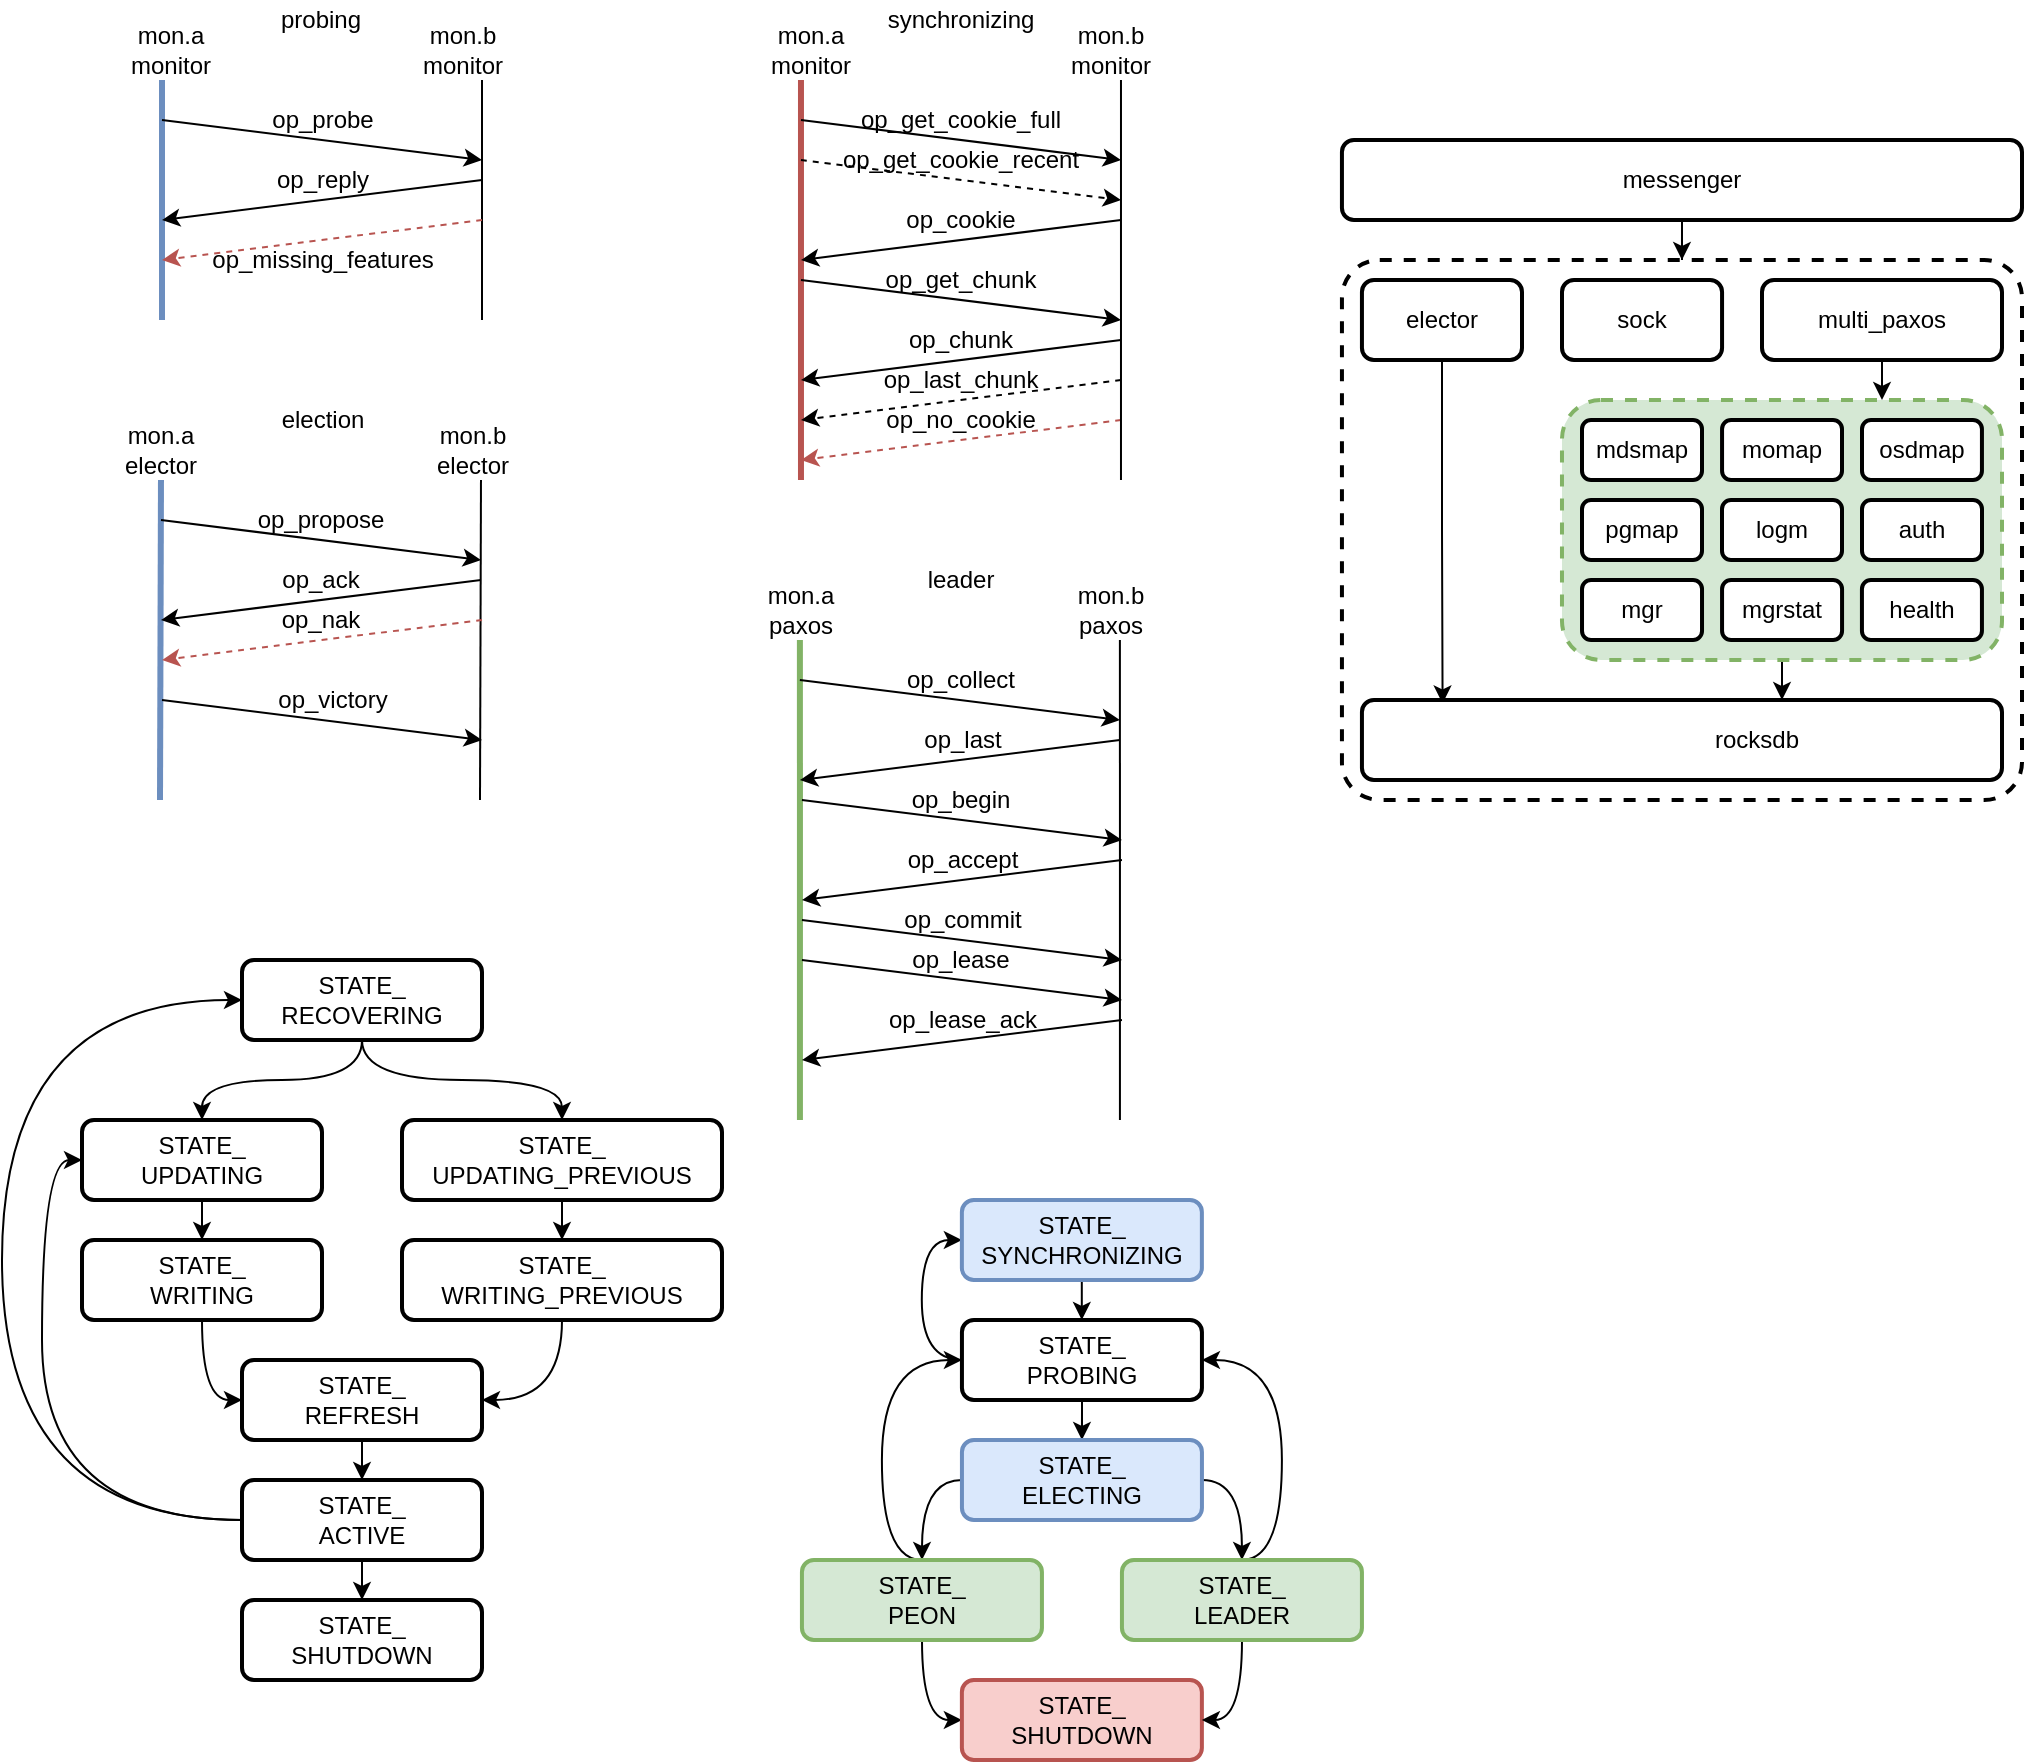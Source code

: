 <mxfile version="16.6.2" type="github">
  <diagram id="gPGmmSkIuNM7hHSW2nEX" name="ceph-mon">
    <mxGraphModel dx="813" dy="510" grid="1" gridSize="10" guides="1" tooltips="1" connect="1" arrows="1" fold="1" page="1" pageScale="1" pageWidth="827" pageHeight="1169" math="0" shadow="0">
      <root>
        <mxCell id="0" />
        <mxCell id="1" parent="0" />
        <mxCell id="sqTBd7FC-M_LxHG4HPQc-21" value="" style="rounded=1;whiteSpace=wrap;html=1;strokeWidth=2;fillWeight=4;hachureGap=8;hachureAngle=45;sketch=0;arcSize=7;dashed=1;" vertex="1" parent="1">
          <mxGeometry x="669.97" y="170" width="340.03" height="270" as="geometry" />
        </mxCell>
        <mxCell id="hZt0JMwIf0L2Fr2vzAB7-13" style="edgeStyle=orthogonalEdgeStyle;curved=1;rounded=0;orthogonalLoop=1;jettySize=auto;html=1;entryX=0;entryY=0.5;entryDx=0;entryDy=0;exitX=0;exitY=0.5;exitDx=0;exitDy=0;" parent="1" source="RQvdqafXlcqxsu7NmPzM-1" target="hZt0JMwIf0L2Fr2vzAB7-1" edge="1">
          <mxGeometry relative="1" as="geometry" />
        </mxCell>
        <mxCell id="hZt0JMwIf0L2Fr2vzAB7-126" value="" style="edgeStyle=orthogonalEdgeStyle;curved=1;rounded=0;orthogonalLoop=1;jettySize=auto;html=1;strokeColor=#000000;strokeWidth=1;entryX=0.5;entryY=0;entryDx=0;entryDy=0;" parent="1" source="RQvdqafXlcqxsu7NmPzM-1" target="hZt0JMwIf0L2Fr2vzAB7-3" edge="1">
          <mxGeometry relative="1" as="geometry" />
        </mxCell>
        <mxCell id="RQvdqafXlcqxsu7NmPzM-1" value="STATE_&lt;br&gt;PROBING" style="rounded=1;whiteSpace=wrap;html=1;strokeWidth=2;fillWeight=4;hachureGap=8;hachureAngle=45;sketch=0;" parent="1" vertex="1">
          <mxGeometry x="479.97" y="700" width="120" height="40" as="geometry" />
        </mxCell>
        <mxCell id="hZt0JMwIf0L2Fr2vzAB7-14" value="" style="edgeStyle=orthogonalEdgeStyle;curved=1;rounded=0;orthogonalLoop=1;jettySize=auto;html=1;" parent="1" source="hZt0JMwIf0L2Fr2vzAB7-1" target="RQvdqafXlcqxsu7NmPzM-1" edge="1">
          <mxGeometry relative="1" as="geometry" />
        </mxCell>
        <mxCell id="hZt0JMwIf0L2Fr2vzAB7-1" value="STATE_&lt;br&gt;SYNCHRONIZING" style="rounded=1;whiteSpace=wrap;html=1;strokeWidth=2;fillWeight=4;hachureGap=8;hachureAngle=45;sketch=0;fillColor=#dae8fc;strokeColor=#6c8ebf;" parent="1" vertex="1">
          <mxGeometry x="479.94" y="640" width="120" height="40" as="geometry" />
        </mxCell>
        <mxCell id="hZt0JMwIf0L2Fr2vzAB7-8" style="edgeStyle=orthogonalEdgeStyle;rounded=0;orthogonalLoop=1;jettySize=auto;html=1;curved=1;exitX=0;exitY=0.5;exitDx=0;exitDy=0;" parent="1" source="hZt0JMwIf0L2Fr2vzAB7-3" target="hZt0JMwIf0L2Fr2vzAB7-7" edge="1">
          <mxGeometry relative="1" as="geometry" />
        </mxCell>
        <mxCell id="hZt0JMwIf0L2Fr2vzAB7-18" style="edgeStyle=orthogonalEdgeStyle;curved=1;rounded=0;orthogonalLoop=1;jettySize=auto;html=1;entryX=0.5;entryY=0;entryDx=0;entryDy=0;exitX=1;exitY=0.5;exitDx=0;exitDy=0;" parent="1" source="hZt0JMwIf0L2Fr2vzAB7-3" target="hZt0JMwIf0L2Fr2vzAB7-5" edge="1">
          <mxGeometry relative="1" as="geometry" />
        </mxCell>
        <mxCell id="hZt0JMwIf0L2Fr2vzAB7-3" value="STATE_&lt;br&gt;ELECTING" style="rounded=1;whiteSpace=wrap;html=1;strokeWidth=2;fillWeight=4;hachureGap=8;hachureAngle=45;sketch=0;fillColor=#dae8fc;strokeColor=#6c8ebf;" parent="1" vertex="1">
          <mxGeometry x="479.97" y="760" width="120" height="40" as="geometry" />
        </mxCell>
        <mxCell id="hZt0JMwIf0L2Fr2vzAB7-125" style="edgeStyle=orthogonalEdgeStyle;curved=1;rounded=0;orthogonalLoop=1;jettySize=auto;html=1;entryX=0;entryY=0.5;entryDx=0;entryDy=0;strokeColor=#000000;strokeWidth=1;" parent="1" source="hZt0JMwIf0L2Fr2vzAB7-7" target="hZt0JMwIf0L2Fr2vzAB7-9" edge="1">
          <mxGeometry relative="1" as="geometry">
            <Array as="points">
              <mxPoint x="460" y="900" />
            </Array>
          </mxGeometry>
        </mxCell>
        <mxCell id="hZt0JMwIf0L2Fr2vzAB7-127" style="edgeStyle=orthogonalEdgeStyle;curved=1;rounded=0;orthogonalLoop=1;jettySize=auto;html=1;entryX=0;entryY=0.5;entryDx=0;entryDy=0;strokeColor=#000000;strokeWidth=1;exitX=0.5;exitY=0;exitDx=0;exitDy=0;" parent="1" source="hZt0JMwIf0L2Fr2vzAB7-7" target="RQvdqafXlcqxsu7NmPzM-1" edge="1">
          <mxGeometry relative="1" as="geometry">
            <Array as="points">
              <mxPoint x="439.97" y="820" />
              <mxPoint x="439.97" y="720" />
            </Array>
          </mxGeometry>
        </mxCell>
        <mxCell id="hZt0JMwIf0L2Fr2vzAB7-7" value="STATE_&lt;br&gt;PEON" style="rounded=1;whiteSpace=wrap;html=1;strokeWidth=2;fillWeight=4;hachureGap=8;hachureAngle=45;sketch=0;fillColor=#d5e8d4;strokeColor=#82b366;" parent="1" vertex="1">
          <mxGeometry x="399.97" y="820" width="120" height="40" as="geometry" />
        </mxCell>
        <mxCell id="hZt0JMwIf0L2Fr2vzAB7-9" value="STATE_&lt;br&gt;SHUTDOWN" style="rounded=1;whiteSpace=wrap;html=1;strokeWidth=2;fillWeight=4;hachureGap=8;hachureAngle=45;sketch=0;fillColor=#f8cecc;strokeColor=#b85450;" parent="1" vertex="1">
          <mxGeometry x="479.94" y="880" width="120" height="40" as="geometry" />
        </mxCell>
        <mxCell id="hZt0JMwIf0L2Fr2vzAB7-20" value="" style="endArrow=none;html=1;rounded=0;curved=1;fillColor=#dae8fc;strokeColor=#6c8ebf;strokeWidth=3;" parent="1" edge="1">
          <mxGeometry width="50" height="50" relative="1" as="geometry">
            <mxPoint x="80" y="200" as="sourcePoint" />
            <mxPoint x="80" y="80" as="targetPoint" />
          </mxGeometry>
        </mxCell>
        <mxCell id="hZt0JMwIf0L2Fr2vzAB7-21" value="mon.a&lt;br&gt;monitor" style="text;html=1;align=center;verticalAlign=middle;resizable=0;points=[];autosize=1;strokeColor=none;fillColor=none;" parent="1" vertex="1">
          <mxGeometry x="54.49" y="50" width="60" height="30" as="geometry" />
        </mxCell>
        <mxCell id="hZt0JMwIf0L2Fr2vzAB7-22" value="" style="endArrow=none;html=1;rounded=0;curved=1;" parent="1" edge="1">
          <mxGeometry width="50" height="50" relative="1" as="geometry">
            <mxPoint x="240" y="200" as="sourcePoint" />
            <mxPoint x="240" y="80" as="targetPoint" />
          </mxGeometry>
        </mxCell>
        <mxCell id="hZt0JMwIf0L2Fr2vzAB7-23" value="mon.b&lt;br&gt;monitor" style="text;html=1;align=center;verticalAlign=middle;resizable=0;points=[];autosize=1;strokeColor=none;fillColor=none;" parent="1" vertex="1">
          <mxGeometry x="200" y="50" width="60" height="30" as="geometry" />
        </mxCell>
        <mxCell id="hZt0JMwIf0L2Fr2vzAB7-24" value="" style="endArrow=classic;html=1;rounded=0;curved=1;" parent="1" edge="1">
          <mxGeometry width="50" height="50" relative="1" as="geometry">
            <mxPoint x="80" y="100" as="sourcePoint" />
            <mxPoint x="240" y="120" as="targetPoint" />
          </mxGeometry>
        </mxCell>
        <mxCell id="hZt0JMwIf0L2Fr2vzAB7-25" value="op_probe" style="text;html=1;align=center;verticalAlign=middle;resizable=0;points=[];autosize=1;strokeColor=none;fillColor=none;" parent="1" vertex="1">
          <mxGeometry x="125" y="90" width="70" height="20" as="geometry" />
        </mxCell>
        <mxCell id="hZt0JMwIf0L2Fr2vzAB7-26" value="" style="endArrow=classic;html=1;rounded=0;curved=1;" parent="1" edge="1">
          <mxGeometry width="50" height="50" relative="1" as="geometry">
            <mxPoint x="240" y="130" as="sourcePoint" />
            <mxPoint x="80" y="150" as="targetPoint" />
          </mxGeometry>
        </mxCell>
        <mxCell id="hZt0JMwIf0L2Fr2vzAB7-27" value="op_reply" style="text;html=1;align=center;verticalAlign=middle;resizable=0;points=[];autosize=1;strokeColor=none;fillColor=none;" parent="1" vertex="1">
          <mxGeometry x="130" y="120" width="60" height="20" as="geometry" />
        </mxCell>
        <mxCell id="hZt0JMwIf0L2Fr2vzAB7-28" value="" style="endArrow=classic;html=1;rounded=0;curved=1;dashed=1;fillColor=#f8cecc;strokeColor=#b85450;" parent="1" edge="1">
          <mxGeometry width="50" height="50" relative="1" as="geometry">
            <mxPoint x="240" y="150" as="sourcePoint" />
            <mxPoint x="80" y="170" as="targetPoint" />
          </mxGeometry>
        </mxCell>
        <mxCell id="hZt0JMwIf0L2Fr2vzAB7-29" value="&lt;span style=&quot;color: rgba(0 , 0 , 0 , 0) ; font-family: monospace ; font-size: 0px&quot;&gt;%3CmxGraphModel%3E%3Croot%3E%3CmxCell%20id%3D%220%22%2F%3E%3CmxCell%20id%3D%221%22%20parent%3D%220%22%2F%3E%3CmxCell%20id%3D%222%22%20value%3D%22%22%20style%3D%22endArrow%3Dclassic%3Bhtml%3D1%3Brounded%3D0%3Bcurved%3D1%3B%22%20edge%3D%221%22%20parent%3D%221%22%3E%3CmxGeometry%20width%3D%2250%22%20height%3D%2250%22%20relative%3D%221%22%20as%3D%22geometry%22%3E%3CmxPoint%20x%3D%22240%22%20y%3D%22370%22%20as%3D%22sourcePoint%22%2F%3E%3CmxPoint%20x%3D%22120%22%20y%3D%22390%22%20as%3D%22targetPoint%22%2F%3E%3C%2FmxGeometry%3E%3C%2FmxCell%3E%3C%2Froot%3E%3C%2FmxGraphModel%3E&lt;/span&gt;" style="text;html=1;align=center;verticalAlign=middle;resizable=0;points=[];autosize=1;strokeColor=none;fillColor=none;" parent="1" vertex="1">
          <mxGeometry x="470" y="110" width="20" height="20" as="geometry" />
        </mxCell>
        <mxCell id="hZt0JMwIf0L2Fr2vzAB7-30" value="op_missing_features" style="text;html=1;align=center;verticalAlign=middle;resizable=0;points=[];autosize=1;strokeColor=none;fillColor=none;" parent="1" vertex="1">
          <mxGeometry x="95" y="160" width="130" height="20" as="geometry" />
        </mxCell>
        <mxCell id="hZt0JMwIf0L2Fr2vzAB7-31" value="" style="endArrow=none;html=1;rounded=0;curved=1;fillColor=#f8cecc;strokeColor=#b85450;strokeWidth=3;" parent="1" edge="1">
          <mxGeometry width="50" height="50" relative="1" as="geometry">
            <mxPoint x="399.49" y="280" as="sourcePoint" />
            <mxPoint x="399.49" y="80" as="targetPoint" />
          </mxGeometry>
        </mxCell>
        <mxCell id="hZt0JMwIf0L2Fr2vzAB7-32" value="probing" style="text;html=1;align=center;verticalAlign=middle;resizable=0;points=[];autosize=1;strokeColor=none;fillColor=none;" parent="1" vertex="1">
          <mxGeometry x="129.49" y="40" width="60" height="20" as="geometry" />
        </mxCell>
        <mxCell id="hZt0JMwIf0L2Fr2vzAB7-33" value="synchronizing" style="text;html=1;align=center;verticalAlign=middle;resizable=0;points=[];autosize=1;strokeColor=none;fillColor=none;" parent="1" vertex="1">
          <mxGeometry x="433.95" y="40" width="90" height="20" as="geometry" />
        </mxCell>
        <mxCell id="hZt0JMwIf0L2Fr2vzAB7-34" value="" style="endArrow=classic;html=1;rounded=0;curved=1;" parent="1" edge="1">
          <mxGeometry width="50" height="50" relative="1" as="geometry">
            <mxPoint x="399.49" y="100" as="sourcePoint" />
            <mxPoint x="559.49" y="120" as="targetPoint" />
          </mxGeometry>
        </mxCell>
        <mxCell id="hZt0JMwIf0L2Fr2vzAB7-35" value="op_get_cookie_full" style="text;html=1;align=center;verticalAlign=middle;resizable=0;points=[];autosize=1;strokeColor=none;fillColor=none;" parent="1" vertex="1">
          <mxGeometry x="419.49" y="90" width="120" height="20" as="geometry" />
        </mxCell>
        <mxCell id="hZt0JMwIf0L2Fr2vzAB7-36" value="" style="endArrow=classic;html=1;rounded=0;curved=1;dashed=1;" parent="1" edge="1">
          <mxGeometry width="50" height="50" relative="1" as="geometry">
            <mxPoint x="399.49" y="120" as="sourcePoint" />
            <mxPoint x="559.49" y="140" as="targetPoint" />
          </mxGeometry>
        </mxCell>
        <mxCell id="hZt0JMwIf0L2Fr2vzAB7-37" value="op_get_cookie_recent" style="text;html=1;align=center;verticalAlign=middle;resizable=0;points=[];autosize=1;strokeColor=none;fillColor=none;" parent="1" vertex="1">
          <mxGeometry x="414.49" y="110" width="130" height="20" as="geometry" />
        </mxCell>
        <mxCell id="hZt0JMwIf0L2Fr2vzAB7-38" value="" style="endArrow=classic;html=1;rounded=0;curved=1;" parent="1" edge="1">
          <mxGeometry width="50" height="50" relative="1" as="geometry">
            <mxPoint x="559.49" y="150" as="sourcePoint" />
            <mxPoint x="399.49" y="170" as="targetPoint" />
          </mxGeometry>
        </mxCell>
        <mxCell id="hZt0JMwIf0L2Fr2vzAB7-39" value="op_cookie" style="text;html=1;align=center;verticalAlign=middle;resizable=0;points=[];autosize=1;strokeColor=none;fillColor=none;" parent="1" vertex="1">
          <mxGeometry x="444.49" y="140" width="70" height="20" as="geometry" />
        </mxCell>
        <mxCell id="hZt0JMwIf0L2Fr2vzAB7-40" value="" style="endArrow=classic;html=1;rounded=0;curved=1;" parent="1" edge="1">
          <mxGeometry width="50" height="50" relative="1" as="geometry">
            <mxPoint x="399.49" y="180" as="sourcePoint" />
            <mxPoint x="559.49" y="200" as="targetPoint" />
          </mxGeometry>
        </mxCell>
        <mxCell id="hZt0JMwIf0L2Fr2vzAB7-42" value="op_get_chunk" style="text;html=1;align=center;verticalAlign=middle;resizable=0;points=[];autosize=1;strokeColor=none;fillColor=none;" parent="1" vertex="1">
          <mxGeometry x="434.49" y="170" width="90" height="20" as="geometry" />
        </mxCell>
        <mxCell id="hZt0JMwIf0L2Fr2vzAB7-43" value="" style="endArrow=classic;html=1;rounded=0;curved=1;" parent="1" edge="1">
          <mxGeometry width="50" height="50" relative="1" as="geometry">
            <mxPoint x="559.49" y="210" as="sourcePoint" />
            <mxPoint x="399.49" y="230" as="targetPoint" />
          </mxGeometry>
        </mxCell>
        <mxCell id="hZt0JMwIf0L2Fr2vzAB7-44" value="op_chunk" style="text;html=1;align=center;verticalAlign=middle;resizable=0;points=[];autosize=1;strokeColor=none;fillColor=none;" parent="1" vertex="1">
          <mxGeometry x="444.49" y="200" width="70" height="20" as="geometry" />
        </mxCell>
        <mxCell id="hZt0JMwIf0L2Fr2vzAB7-45" value="" style="endArrow=classic;html=1;rounded=0;curved=1;dashed=1;" parent="1" edge="1">
          <mxGeometry width="50" height="50" relative="1" as="geometry">
            <mxPoint x="559.49" y="230" as="sourcePoint" />
            <mxPoint x="399.49" y="250" as="targetPoint" />
          </mxGeometry>
        </mxCell>
        <mxCell id="hZt0JMwIf0L2Fr2vzAB7-46" value="op_last_chunk" style="text;html=1;align=center;verticalAlign=middle;resizable=0;points=[];autosize=1;strokeColor=none;fillColor=none;" parent="1" vertex="1">
          <mxGeometry x="434.49" y="220" width="90" height="20" as="geometry" />
        </mxCell>
        <mxCell id="hZt0JMwIf0L2Fr2vzAB7-47" value="" style="endArrow=classic;html=1;rounded=0;curved=1;dashed=1;fillColor=#f8cecc;strokeColor=#b85450;" parent="1" edge="1">
          <mxGeometry width="50" height="50" relative="1" as="geometry">
            <mxPoint x="559.49" y="250" as="sourcePoint" />
            <mxPoint x="399.49" y="270" as="targetPoint" />
          </mxGeometry>
        </mxCell>
        <mxCell id="hZt0JMwIf0L2Fr2vzAB7-48" value="op_no_cookie" style="text;html=1;align=center;verticalAlign=middle;resizable=0;points=[];autosize=1;strokeColor=none;fillColor=none;" parent="1" vertex="1">
          <mxGeometry x="434.49" y="240" width="90" height="20" as="geometry" />
        </mxCell>
        <mxCell id="hZt0JMwIf0L2Fr2vzAB7-50" value="" style="endArrow=none;html=1;rounded=0;curved=1;" parent="1" edge="1">
          <mxGeometry width="50" height="50" relative="1" as="geometry">
            <mxPoint x="559.49" y="280" as="sourcePoint" />
            <mxPoint x="559.49" y="80" as="targetPoint" />
          </mxGeometry>
        </mxCell>
        <mxCell id="hZt0JMwIf0L2Fr2vzAB7-51" value="mon.a&lt;br&gt;monitor" style="text;html=1;align=center;verticalAlign=middle;resizable=0;points=[];autosize=1;strokeColor=none;fillColor=none;" parent="1" vertex="1">
          <mxGeometry x="374.49" y="50" width="60" height="30" as="geometry" />
        </mxCell>
        <mxCell id="hZt0JMwIf0L2Fr2vzAB7-52" value="mon.b&lt;br&gt;monitor" style="text;html=1;align=center;verticalAlign=middle;resizable=0;points=[];autosize=1;strokeColor=none;fillColor=none;" parent="1" vertex="1">
          <mxGeometry x="524.49" y="50" width="60" height="30" as="geometry" />
        </mxCell>
        <mxCell id="hZt0JMwIf0L2Fr2vzAB7-53" value="&lt;span style=&quot;color: rgba(0 , 0 , 0 , 0) ; font-family: monospace ; font-size: 0px&quot;&gt;%3CmxGraphModel%3E%3Croot%3E%3CmxCell%20id%3D%220%22%2F%3E%3CmxCell%20id%3D%221%22%20parent%3D%220%22%2F%3E%3CmxCell%20id%3D%222%22%20value%3D%22%22%20style%3D%22endArrow%3Dclassic%3Bhtml%3D1%3Brounded%3D0%3Bcurved%3D1%3B%22%20edge%3D%221%22%20parent%3D%221%22%3E%3CmxGeometry%20width%3D%2250%22%20height%3D%2250%22%20relative%3D%221%22%20as%3D%22geometry%22%3E%3CmxPoint%20x%3D%22240%22%20y%3D%22370%22%20as%3D%22sourcePoint%22%2F%3E%3CmxPoint%20x%3D%22120%22%20y%3D%22390%22%20as%3D%22targetPoint%22%2F%3E%3C%2FmxGeometry%3E%3C%2FmxCell%3E%3C%2Froot%3E%3C%2FmxGraphModel%3E&lt;/span&gt;" style="text;html=1;align=center;verticalAlign=middle;resizable=0;points=[];autosize=1;strokeColor=none;fillColor=none;" parent="1" vertex="1">
          <mxGeometry x="150.0" y="310" width="20" height="20" as="geometry" />
        </mxCell>
        <mxCell id="hZt0JMwIf0L2Fr2vzAB7-54" value="" style="endArrow=none;html=1;rounded=0;curved=1;fillColor=#dae8fc;strokeColor=#6c8ebf;strokeWidth=3;" parent="1" edge="1">
          <mxGeometry width="50" height="50" relative="1" as="geometry">
            <mxPoint x="79" y="440" as="sourcePoint" />
            <mxPoint x="79.49" y="280" as="targetPoint" />
          </mxGeometry>
        </mxCell>
        <mxCell id="hZt0JMwIf0L2Fr2vzAB7-55" value="election" style="text;html=1;align=center;verticalAlign=middle;resizable=0;points=[];autosize=1;strokeColor=none;fillColor=none;" parent="1" vertex="1">
          <mxGeometry x="130" y="240" width="60" height="20" as="geometry" />
        </mxCell>
        <mxCell id="hZt0JMwIf0L2Fr2vzAB7-56" value="" style="endArrow=classic;html=1;rounded=0;curved=1;" parent="1" edge="1">
          <mxGeometry width="50" height="50" relative="1" as="geometry">
            <mxPoint x="79.49" y="300" as="sourcePoint" />
            <mxPoint x="239.49" y="320" as="targetPoint" />
          </mxGeometry>
        </mxCell>
        <mxCell id="hZt0JMwIf0L2Fr2vzAB7-57" value="op_propose" style="text;html=1;align=center;verticalAlign=middle;resizable=0;points=[];autosize=1;strokeColor=none;fillColor=none;" parent="1" vertex="1">
          <mxGeometry x="119.49" y="290" width="80" height="20" as="geometry" />
        </mxCell>
        <mxCell id="hZt0JMwIf0L2Fr2vzAB7-60" value="" style="endArrow=classic;html=1;rounded=0;curved=1;fillColor=#f8cecc;strokeColor=#000000;" parent="1" edge="1">
          <mxGeometry width="50" height="50" relative="1" as="geometry">
            <mxPoint x="239.49" y="330" as="sourcePoint" />
            <mxPoint x="79.49" y="350" as="targetPoint" />
          </mxGeometry>
        </mxCell>
        <mxCell id="hZt0JMwIf0L2Fr2vzAB7-61" value="op_nak" style="text;html=1;align=center;verticalAlign=middle;resizable=0;points=[];autosize=1;strokeColor=none;fillColor=none;" parent="1" vertex="1">
          <mxGeometry x="134.49" y="340" width="50" height="20" as="geometry" />
        </mxCell>
        <mxCell id="hZt0JMwIf0L2Fr2vzAB7-70" value="" style="endArrow=none;html=1;rounded=0;curved=1;" parent="1" edge="1">
          <mxGeometry width="50" height="50" relative="1" as="geometry">
            <mxPoint x="239" y="440" as="sourcePoint" />
            <mxPoint x="239.49" y="280" as="targetPoint" />
          </mxGeometry>
        </mxCell>
        <mxCell id="hZt0JMwIf0L2Fr2vzAB7-71" value="mon.a&lt;br&gt;elector" style="text;html=1;align=center;verticalAlign=middle;resizable=0;points=[];autosize=1;strokeColor=none;fillColor=none;" parent="1" vertex="1">
          <mxGeometry x="54.49" y="250" width="50" height="30" as="geometry" />
        </mxCell>
        <mxCell id="hZt0JMwIf0L2Fr2vzAB7-73" value="mon.b&lt;br&gt;elector" style="text;html=1;align=center;verticalAlign=middle;resizable=0;points=[];autosize=1;strokeColor=none;fillColor=none;" parent="1" vertex="1">
          <mxGeometry x="210" y="250" width="50" height="30" as="geometry" />
        </mxCell>
        <mxCell id="hZt0JMwIf0L2Fr2vzAB7-74" value="" style="endArrow=classic;html=1;rounded=0;curved=1;fillColor=#f8cecc;strokeColor=#b85450;dashed=1;" parent="1" edge="1">
          <mxGeometry width="50" height="50" relative="1" as="geometry">
            <mxPoint x="240" y="350" as="sourcePoint" />
            <mxPoint x="80.0" y="370" as="targetPoint" />
          </mxGeometry>
        </mxCell>
        <mxCell id="hZt0JMwIf0L2Fr2vzAB7-75" value="op_ack" style="text;html=1;align=center;verticalAlign=middle;resizable=0;points=[];autosize=1;strokeColor=none;fillColor=none;" parent="1" vertex="1">
          <mxGeometry x="134.49" y="320" width="50" height="20" as="geometry" />
        </mxCell>
        <mxCell id="hZt0JMwIf0L2Fr2vzAB7-76" value="" style="endArrow=classic;html=1;rounded=0;curved=1;" parent="1" edge="1">
          <mxGeometry width="50" height="50" relative="1" as="geometry">
            <mxPoint x="80.0" y="390" as="sourcePoint" />
            <mxPoint x="240" y="410" as="targetPoint" />
          </mxGeometry>
        </mxCell>
        <mxCell id="hZt0JMwIf0L2Fr2vzAB7-77" value="op_victory" style="text;html=1;align=center;verticalAlign=middle;resizable=0;points=[];autosize=1;strokeColor=none;fillColor=none;" parent="1" vertex="1">
          <mxGeometry x="130" y="380" width="70" height="20" as="geometry" />
        </mxCell>
        <mxCell id="hZt0JMwIf0L2Fr2vzAB7-117" value="" style="edgeStyle=orthogonalEdgeStyle;curved=1;rounded=0;orthogonalLoop=1;jettySize=auto;html=1;strokeColor=#000000;strokeWidth=1;" parent="1" source="hZt0JMwIf0L2Fr2vzAB7-78" target="hZt0JMwIf0L2Fr2vzAB7-81" edge="1">
          <mxGeometry relative="1" as="geometry" />
        </mxCell>
        <mxCell id="hZt0JMwIf0L2Fr2vzAB7-118" style="edgeStyle=orthogonalEdgeStyle;curved=1;rounded=0;orthogonalLoop=1;jettySize=auto;html=1;entryX=0.5;entryY=0;entryDx=0;entryDy=0;strokeColor=#000000;strokeWidth=1;" parent="1" source="hZt0JMwIf0L2Fr2vzAB7-78" target="hZt0JMwIf0L2Fr2vzAB7-80" edge="1">
          <mxGeometry relative="1" as="geometry" />
        </mxCell>
        <mxCell id="hZt0JMwIf0L2Fr2vzAB7-78" value="STATE_&lt;br&gt;RECOVERING" style="rounded=1;whiteSpace=wrap;html=1;strokeWidth=2;fillWeight=4;hachureGap=8;hachureAngle=45;sketch=0;" parent="1" vertex="1">
          <mxGeometry x="120" y="520" width="120" height="40" as="geometry" />
        </mxCell>
        <mxCell id="hZt0JMwIf0L2Fr2vzAB7-115" value="" style="edgeStyle=orthogonalEdgeStyle;curved=1;rounded=0;orthogonalLoop=1;jettySize=auto;html=1;strokeColor=#000000;strokeWidth=1;" parent="1" source="hZt0JMwIf0L2Fr2vzAB7-79" target="hZt0JMwIf0L2Fr2vzAB7-85" edge="1">
          <mxGeometry relative="1" as="geometry" />
        </mxCell>
        <mxCell id="hZt0JMwIf0L2Fr2vzAB7-119" style="edgeStyle=orthogonalEdgeStyle;curved=1;rounded=0;orthogonalLoop=1;jettySize=auto;html=1;entryX=0;entryY=0.5;entryDx=0;entryDy=0;strokeColor=#000000;strokeWidth=1;exitX=0;exitY=0.5;exitDx=0;exitDy=0;" parent="1" source="hZt0JMwIf0L2Fr2vzAB7-79" target="hZt0JMwIf0L2Fr2vzAB7-78" edge="1">
          <mxGeometry relative="1" as="geometry">
            <Array as="points">
              <mxPoint y="800" />
              <mxPoint y="540" />
            </Array>
          </mxGeometry>
        </mxCell>
        <mxCell id="hZt0JMwIf0L2Fr2vzAB7-128" style="edgeStyle=orthogonalEdgeStyle;curved=1;rounded=0;orthogonalLoop=1;jettySize=auto;html=1;entryX=0;entryY=0.5;entryDx=0;entryDy=0;strokeColor=#000000;strokeWidth=1;exitX=0;exitY=0.5;exitDx=0;exitDy=0;" parent="1" source="hZt0JMwIf0L2Fr2vzAB7-79" target="hZt0JMwIf0L2Fr2vzAB7-80" edge="1">
          <mxGeometry relative="1" as="geometry">
            <Array as="points">
              <mxPoint x="20" y="800" />
              <mxPoint x="20" y="620" />
            </Array>
          </mxGeometry>
        </mxCell>
        <mxCell id="hZt0JMwIf0L2Fr2vzAB7-79" value="STATE_&lt;br&gt;ACTIVE" style="rounded=1;whiteSpace=wrap;html=1;strokeWidth=2;fillWeight=4;hachureGap=8;hachureAngle=45;sketch=0;" parent="1" vertex="1">
          <mxGeometry x="120" y="780" width="120" height="40" as="geometry" />
        </mxCell>
        <mxCell id="hZt0JMwIf0L2Fr2vzAB7-111" value="" style="edgeStyle=orthogonalEdgeStyle;curved=1;rounded=0;orthogonalLoop=1;jettySize=auto;html=1;strokeColor=#000000;strokeWidth=1;" parent="1" source="hZt0JMwIf0L2Fr2vzAB7-80" target="hZt0JMwIf0L2Fr2vzAB7-82" edge="1">
          <mxGeometry relative="1" as="geometry" />
        </mxCell>
        <mxCell id="hZt0JMwIf0L2Fr2vzAB7-80" value="STATE_&lt;br&gt;UPDATING" style="rounded=1;whiteSpace=wrap;html=1;strokeWidth=2;fillWeight=4;hachureGap=8;hachureAngle=45;sketch=0;" parent="1" vertex="1">
          <mxGeometry x="40" y="600" width="120" height="40" as="geometry" />
        </mxCell>
        <mxCell id="hZt0JMwIf0L2Fr2vzAB7-110" value="" style="edgeStyle=orthogonalEdgeStyle;curved=1;rounded=0;orthogonalLoop=1;jettySize=auto;html=1;strokeColor=#000000;strokeWidth=1;" parent="1" source="hZt0JMwIf0L2Fr2vzAB7-81" target="hZt0JMwIf0L2Fr2vzAB7-83" edge="1">
          <mxGeometry relative="1" as="geometry" />
        </mxCell>
        <mxCell id="hZt0JMwIf0L2Fr2vzAB7-81" value="STATE_&lt;br&gt;UPDATING_PREVIOUS" style="rounded=1;whiteSpace=wrap;html=1;strokeWidth=2;fillWeight=4;hachureGap=8;hachureAngle=45;sketch=0;" parent="1" vertex="1">
          <mxGeometry x="200" y="600" width="160" height="40" as="geometry" />
        </mxCell>
        <mxCell id="hZt0JMwIf0L2Fr2vzAB7-113" value="" style="edgeStyle=orthogonalEdgeStyle;curved=1;rounded=0;orthogonalLoop=1;jettySize=auto;html=1;strokeColor=#000000;strokeWidth=1;entryX=0;entryY=0.5;entryDx=0;entryDy=0;" parent="1" source="hZt0JMwIf0L2Fr2vzAB7-82" target="hZt0JMwIf0L2Fr2vzAB7-84" edge="1">
          <mxGeometry relative="1" as="geometry" />
        </mxCell>
        <mxCell id="hZt0JMwIf0L2Fr2vzAB7-82" value="STATE_&lt;br&gt;WRITING" style="rounded=1;whiteSpace=wrap;html=1;strokeWidth=2;fillWeight=4;hachureGap=8;hachureAngle=45;sketch=0;" parent="1" vertex="1">
          <mxGeometry x="40" y="660" width="120" height="40" as="geometry" />
        </mxCell>
        <mxCell id="hZt0JMwIf0L2Fr2vzAB7-112" style="edgeStyle=orthogonalEdgeStyle;curved=1;rounded=0;orthogonalLoop=1;jettySize=auto;html=1;entryX=1;entryY=0.5;entryDx=0;entryDy=0;strokeColor=#000000;strokeWidth=1;" parent="1" source="hZt0JMwIf0L2Fr2vzAB7-83" target="hZt0JMwIf0L2Fr2vzAB7-84" edge="1">
          <mxGeometry relative="1" as="geometry" />
        </mxCell>
        <mxCell id="hZt0JMwIf0L2Fr2vzAB7-83" value="STATE_&lt;br&gt;WRITING_PREVIOUS" style="rounded=1;whiteSpace=wrap;html=1;strokeWidth=2;fillWeight=4;hachureGap=8;hachureAngle=45;sketch=0;" parent="1" vertex="1">
          <mxGeometry x="200" y="660" width="160" height="40" as="geometry" />
        </mxCell>
        <mxCell id="hZt0JMwIf0L2Fr2vzAB7-114" value="" style="edgeStyle=orthogonalEdgeStyle;curved=1;rounded=0;orthogonalLoop=1;jettySize=auto;html=1;strokeColor=#000000;strokeWidth=1;" parent="1" source="hZt0JMwIf0L2Fr2vzAB7-84" target="hZt0JMwIf0L2Fr2vzAB7-79" edge="1">
          <mxGeometry relative="1" as="geometry" />
        </mxCell>
        <mxCell id="hZt0JMwIf0L2Fr2vzAB7-84" value="STATE_&lt;br&gt;REFRESH" style="rounded=1;whiteSpace=wrap;html=1;strokeWidth=2;fillWeight=4;hachureGap=8;hachureAngle=45;sketch=0;" parent="1" vertex="1">
          <mxGeometry x="120" y="720" width="120" height="40" as="geometry" />
        </mxCell>
        <mxCell id="hZt0JMwIf0L2Fr2vzAB7-85" value="STATE_&lt;br&gt;SHUTDOWN" style="rounded=1;whiteSpace=wrap;html=1;strokeWidth=2;fillWeight=4;hachureGap=8;hachureAngle=45;sketch=0;" parent="1" vertex="1">
          <mxGeometry x="120" y="840" width="120" height="40" as="geometry" />
        </mxCell>
        <mxCell id="hZt0JMwIf0L2Fr2vzAB7-86" value="&lt;span style=&quot;color: rgba(0 , 0 , 0 , 0) ; font-family: monospace ; font-size: 0px&quot;&gt;%3CmxGraphModel%3E%3Croot%3E%3CmxCell%20id%3D%220%22%2F%3E%3CmxCell%20id%3D%221%22%20parent%3D%220%22%2F%3E%3CmxCell%20id%3D%222%22%20value%3D%22%22%20style%3D%22endArrow%3Dclassic%3Bhtml%3D1%3Brounded%3D0%3Bcurved%3D1%3B%22%20edge%3D%221%22%20parent%3D%221%22%3E%3CmxGeometry%20width%3D%2250%22%20height%3D%2250%22%20relative%3D%221%22%20as%3D%22geometry%22%3E%3CmxPoint%20x%3D%22240%22%20y%3D%22370%22%20as%3D%22sourcePoint%22%2F%3E%3CmxPoint%20x%3D%22120%22%20y%3D%22390%22%20as%3D%22targetPoint%22%2F%3E%3C%2FmxGeometry%3E%3C%2FmxCell%3E%3C%2Froot%3E%3C%2FmxGraphModel%3E&lt;/span&gt;" style="text;html=1;align=center;verticalAlign=middle;resizable=0;points=[];autosize=1;strokeColor=none;fillColor=none;" parent="1" vertex="1">
          <mxGeometry x="469.46" y="390" width="20" height="20" as="geometry" />
        </mxCell>
        <mxCell id="hZt0JMwIf0L2Fr2vzAB7-87" value="" style="endArrow=none;html=1;rounded=0;curved=1;fillColor=#d5e8d4;strokeColor=#82b366;strokeWidth=3;" parent="1" edge="1">
          <mxGeometry width="50" height="50" relative="1" as="geometry">
            <mxPoint x="398.97" y="600" as="sourcePoint" />
            <mxPoint x="398.95" y="360" as="targetPoint" />
          </mxGeometry>
        </mxCell>
        <mxCell id="hZt0JMwIf0L2Fr2vzAB7-88" value="leader" style="text;html=1;align=center;verticalAlign=middle;resizable=0;points=[];autosize=1;strokeColor=none;fillColor=none;" parent="1" vertex="1">
          <mxGeometry x="453.95" y="320" width="50" height="20" as="geometry" />
        </mxCell>
        <mxCell id="hZt0JMwIf0L2Fr2vzAB7-89" value="" style="endArrow=classic;html=1;rounded=0;curved=1;" parent="1" edge="1">
          <mxGeometry width="50" height="50" relative="1" as="geometry">
            <mxPoint x="398.95" y="380" as="sourcePoint" />
            <mxPoint x="558.95" y="400" as="targetPoint" />
          </mxGeometry>
        </mxCell>
        <mxCell id="hZt0JMwIf0L2Fr2vzAB7-90" value="op_collect" style="text;html=1;align=center;verticalAlign=middle;resizable=0;points=[];autosize=1;strokeColor=none;fillColor=none;" parent="1" vertex="1">
          <mxGeometry x="443.95" y="370" width="70" height="20" as="geometry" />
        </mxCell>
        <mxCell id="hZt0JMwIf0L2Fr2vzAB7-91" value="" style="endArrow=classic;html=1;rounded=0;curved=1;fillColor=#f8cecc;strokeColor=#000000;" parent="1" edge="1">
          <mxGeometry width="50" height="50" relative="1" as="geometry">
            <mxPoint x="558.95" y="410" as="sourcePoint" />
            <mxPoint x="398.95" y="430" as="targetPoint" />
          </mxGeometry>
        </mxCell>
        <mxCell id="hZt0JMwIf0L2Fr2vzAB7-93" value="" style="endArrow=none;html=1;rounded=0;curved=1;" parent="1" edge="1">
          <mxGeometry width="50" height="50" relative="1" as="geometry">
            <mxPoint x="558.97" y="600" as="sourcePoint" />
            <mxPoint x="558.95" y="360" as="targetPoint" />
          </mxGeometry>
        </mxCell>
        <mxCell id="hZt0JMwIf0L2Fr2vzAB7-94" value="mon.a&lt;br&gt;paxos" style="text;html=1;align=center;verticalAlign=middle;resizable=0;points=[];autosize=1;strokeColor=none;fillColor=none;" parent="1" vertex="1">
          <mxGeometry x="373.95" y="330" width="50" height="30" as="geometry" />
        </mxCell>
        <mxCell id="hZt0JMwIf0L2Fr2vzAB7-97" value="op_last" style="text;html=1;align=center;verticalAlign=middle;resizable=0;points=[];autosize=1;strokeColor=none;fillColor=none;" parent="1" vertex="1">
          <mxGeometry x="454.97" y="400" width="50" height="20" as="geometry" />
        </mxCell>
        <mxCell id="hZt0JMwIf0L2Fr2vzAB7-98" value="" style="endArrow=classic;html=1;rounded=0;curved=1;" parent="1" edge="1">
          <mxGeometry width="50" height="50" relative="1" as="geometry">
            <mxPoint x="399.97" y="440" as="sourcePoint" />
            <mxPoint x="559.97" y="460" as="targetPoint" />
          </mxGeometry>
        </mxCell>
        <mxCell id="hZt0JMwIf0L2Fr2vzAB7-99" value="op_begin" style="text;html=1;align=center;verticalAlign=middle;resizable=0;points=[];autosize=1;strokeColor=none;fillColor=none;" parent="1" vertex="1">
          <mxGeometry x="449.46" y="430" width="60" height="20" as="geometry" />
        </mxCell>
        <mxCell id="hZt0JMwIf0L2Fr2vzAB7-100" value="mon.b&lt;br&gt;paxos" style="text;html=1;align=center;verticalAlign=middle;resizable=0;points=[];autosize=1;strokeColor=none;fillColor=none;" parent="1" vertex="1">
          <mxGeometry x="529.49" y="330" width="50" height="30" as="geometry" />
        </mxCell>
        <mxCell id="hZt0JMwIf0L2Fr2vzAB7-101" value="" style="endArrow=classic;html=1;rounded=0;curved=1;fillColor=#f8cecc;strokeColor=#000000;" parent="1" edge="1">
          <mxGeometry width="50" height="50" relative="1" as="geometry">
            <mxPoint x="559.97" y="470" as="sourcePoint" />
            <mxPoint x="399.97" y="490" as="targetPoint" />
          </mxGeometry>
        </mxCell>
        <mxCell id="hZt0JMwIf0L2Fr2vzAB7-102" value="op_accept" style="text;html=1;align=center;verticalAlign=middle;resizable=0;points=[];autosize=1;strokeColor=none;fillColor=none;" parent="1" vertex="1">
          <mxGeometry x="444.97" y="460" width="70" height="20" as="geometry" />
        </mxCell>
        <mxCell id="hZt0JMwIf0L2Fr2vzAB7-103" value="" style="endArrow=classic;html=1;rounded=0;curved=1;" parent="1" edge="1">
          <mxGeometry width="50" height="50" relative="1" as="geometry">
            <mxPoint x="399.97" y="500" as="sourcePoint" />
            <mxPoint x="559.97" y="520" as="targetPoint" />
          </mxGeometry>
        </mxCell>
        <mxCell id="hZt0JMwIf0L2Fr2vzAB7-105" value="op_commit" style="text;html=1;align=center;verticalAlign=middle;resizable=0;points=[];autosize=1;strokeColor=none;fillColor=none;" parent="1" vertex="1">
          <mxGeometry x="444.97" y="490" width="70" height="20" as="geometry" />
        </mxCell>
        <mxCell id="hZt0JMwIf0L2Fr2vzAB7-106" value="" style="endArrow=classic;html=1;rounded=0;curved=1;" parent="1" edge="1">
          <mxGeometry width="50" height="50" relative="1" as="geometry">
            <mxPoint x="399.97" y="520" as="sourcePoint" />
            <mxPoint x="559.97" y="540" as="targetPoint" />
          </mxGeometry>
        </mxCell>
        <mxCell id="hZt0JMwIf0L2Fr2vzAB7-107" value="op_lease" style="text;html=1;align=center;verticalAlign=middle;resizable=0;points=[];autosize=1;strokeColor=none;fillColor=none;" parent="1" vertex="1">
          <mxGeometry x="449.46" y="510" width="60" height="20" as="geometry" />
        </mxCell>
        <mxCell id="hZt0JMwIf0L2Fr2vzAB7-108" value="" style="endArrow=classic;html=1;rounded=0;curved=1;fillColor=#f8cecc;strokeColor=#000000;" parent="1" edge="1">
          <mxGeometry width="50" height="50" relative="1" as="geometry">
            <mxPoint x="559.97" y="550" as="sourcePoint" />
            <mxPoint x="399.97" y="570" as="targetPoint" />
          </mxGeometry>
        </mxCell>
        <mxCell id="hZt0JMwIf0L2Fr2vzAB7-109" value="op_lease_ack" style="text;html=1;align=center;verticalAlign=middle;resizable=0;points=[];autosize=1;strokeColor=none;fillColor=none;" parent="1" vertex="1">
          <mxGeometry x="434.97" y="540" width="90" height="20" as="geometry" />
        </mxCell>
        <mxCell id="hZt0JMwIf0L2Fr2vzAB7-121" style="edgeStyle=orthogonalEdgeStyle;curved=1;rounded=0;orthogonalLoop=1;jettySize=auto;html=1;entryX=1;entryY=0.5;entryDx=0;entryDy=0;strokeColor=#000000;strokeWidth=1;exitX=0.5;exitY=0;exitDx=0;exitDy=0;" parent="1" source="hZt0JMwIf0L2Fr2vzAB7-5" target="RQvdqafXlcqxsu7NmPzM-1" edge="1">
          <mxGeometry relative="1" as="geometry">
            <Array as="points">
              <mxPoint x="639.97" y="820" />
              <mxPoint x="639.97" y="720" />
            </Array>
          </mxGeometry>
        </mxCell>
        <mxCell id="hZt0JMwIf0L2Fr2vzAB7-124" style="edgeStyle=orthogonalEdgeStyle;curved=1;rounded=0;orthogonalLoop=1;jettySize=auto;html=1;entryX=1;entryY=0.5;entryDx=0;entryDy=0;strokeColor=#000000;strokeWidth=1;" parent="1" source="hZt0JMwIf0L2Fr2vzAB7-5" target="hZt0JMwIf0L2Fr2vzAB7-9" edge="1">
          <mxGeometry relative="1" as="geometry" />
        </mxCell>
        <mxCell id="hZt0JMwIf0L2Fr2vzAB7-5" value="STATE_&lt;br&gt;LEADER" style="rounded=1;whiteSpace=wrap;html=1;strokeWidth=2;fillWeight=4;hachureGap=8;hachureAngle=45;sketch=0;fillColor=#d5e8d4;strokeColor=#82b366;" parent="1" vertex="1">
          <mxGeometry x="559.97" y="820" width="120" height="40" as="geometry" />
        </mxCell>
        <mxCell id="sqTBd7FC-M_LxHG4HPQc-20" style="edgeStyle=orthogonalEdgeStyle;rounded=0;orthogonalLoop=1;jettySize=auto;html=1;entryX=0.126;entryY=0.043;entryDx=0;entryDy=0;entryPerimeter=0;" edge="1" parent="1" source="sqTBd7FC-M_LxHG4HPQc-1" target="sqTBd7FC-M_LxHG4HPQc-16">
          <mxGeometry relative="1" as="geometry" />
        </mxCell>
        <mxCell id="sqTBd7FC-M_LxHG4HPQc-1" value="elector" style="rounded=1;whiteSpace=wrap;html=1;strokeWidth=2;fillWeight=4;hachureGap=8;hachureAngle=45;sketch=0;" vertex="1" parent="1">
          <mxGeometry x="679.97" y="180" width="80.03" height="40" as="geometry" />
        </mxCell>
        <mxCell id="sqTBd7FC-M_LxHG4HPQc-8" style="edgeStyle=orthogonalEdgeStyle;rounded=0;orthogonalLoop=1;jettySize=auto;html=1;entryX=0.727;entryY=0;entryDx=0;entryDy=0;entryPerimeter=0;" edge="1" parent="1" source="sqTBd7FC-M_LxHG4HPQc-2" target="sqTBd7FC-M_LxHG4HPQc-5">
          <mxGeometry relative="1" as="geometry" />
        </mxCell>
        <mxCell id="sqTBd7FC-M_LxHG4HPQc-2" value="multi_paxos" style="rounded=1;whiteSpace=wrap;html=1;strokeWidth=2;fillWeight=4;hachureGap=8;hachureAngle=45;sketch=0;" vertex="1" parent="1">
          <mxGeometry x="880" y="180" width="120" height="40" as="geometry" />
        </mxCell>
        <mxCell id="sqTBd7FC-M_LxHG4HPQc-22" style="edgeStyle=orthogonalEdgeStyle;rounded=0;orthogonalLoop=1;jettySize=auto;html=1;entryX=0.5;entryY=0;entryDx=0;entryDy=0;" edge="1" parent="1" source="sqTBd7FC-M_LxHG4HPQc-3" target="sqTBd7FC-M_LxHG4HPQc-21">
          <mxGeometry relative="1" as="geometry" />
        </mxCell>
        <mxCell id="sqTBd7FC-M_LxHG4HPQc-3" value="messenger" style="rounded=1;whiteSpace=wrap;html=1;strokeWidth=2;fillWeight=4;hachureGap=8;hachureAngle=45;sketch=0;" vertex="1" parent="1">
          <mxGeometry x="669.97" y="110" width="340.03" height="40" as="geometry" />
        </mxCell>
        <mxCell id="sqTBd7FC-M_LxHG4HPQc-4" value="sock" style="rounded=1;whiteSpace=wrap;html=1;strokeWidth=2;fillWeight=4;hachureGap=8;hachureAngle=45;sketch=0;" vertex="1" parent="1">
          <mxGeometry x="780" y="180" width="80.03" height="40" as="geometry" />
        </mxCell>
        <mxCell id="sqTBd7FC-M_LxHG4HPQc-19" style="edgeStyle=orthogonalEdgeStyle;rounded=0;orthogonalLoop=1;jettySize=auto;html=1;entryX=0.656;entryY=0;entryDx=0;entryDy=0;entryPerimeter=0;" edge="1" parent="1" source="sqTBd7FC-M_LxHG4HPQc-5" target="sqTBd7FC-M_LxHG4HPQc-16">
          <mxGeometry relative="1" as="geometry" />
        </mxCell>
        <mxCell id="sqTBd7FC-M_LxHG4HPQc-5" value="" style="rounded=1;whiteSpace=wrap;html=1;strokeWidth=2;fillWeight=4;hachureGap=8;hachureAngle=45;sketch=0;dashed=1;fillColor=#d5e8d4;strokeColor=#82b366;" vertex="1" parent="1">
          <mxGeometry x="779.99" y="240" width="220.01" height="130" as="geometry" />
        </mxCell>
        <mxCell id="sqTBd7FC-M_LxHG4HPQc-6" value="mdsmap" style="rounded=1;whiteSpace=wrap;html=1;strokeWidth=2;fillWeight=4;hachureGap=8;hachureAngle=45;sketch=0;" vertex="1" parent="1">
          <mxGeometry x="790" y="250" width="60" height="30" as="geometry" />
        </mxCell>
        <mxCell id="sqTBd7FC-M_LxHG4HPQc-7" value="momap" style="rounded=1;whiteSpace=wrap;html=1;strokeWidth=2;fillWeight=4;hachureGap=8;hachureAngle=45;sketch=0;" vertex="1" parent="1">
          <mxGeometry x="860.03" y="250" width="59.97" height="30" as="geometry" />
        </mxCell>
        <mxCell id="sqTBd7FC-M_LxHG4HPQc-9" value="osdmap" style="rounded=1;whiteSpace=wrap;html=1;strokeWidth=2;fillWeight=4;hachureGap=8;hachureAngle=45;sketch=0;" vertex="1" parent="1">
          <mxGeometry x="930" y="250" width="59.97" height="30" as="geometry" />
        </mxCell>
        <mxCell id="sqTBd7FC-M_LxHG4HPQc-10" value="pgmap" style="rounded=1;whiteSpace=wrap;html=1;strokeWidth=2;fillWeight=4;hachureGap=8;hachureAngle=45;sketch=0;" vertex="1" parent="1">
          <mxGeometry x="790" y="290" width="60" height="30" as="geometry" />
        </mxCell>
        <mxCell id="sqTBd7FC-M_LxHG4HPQc-11" value="logm" style="rounded=1;whiteSpace=wrap;html=1;strokeWidth=2;fillWeight=4;hachureGap=8;hachureAngle=45;sketch=0;" vertex="1" parent="1">
          <mxGeometry x="860" y="290" width="60" height="30" as="geometry" />
        </mxCell>
        <mxCell id="sqTBd7FC-M_LxHG4HPQc-12" value="auth" style="rounded=1;whiteSpace=wrap;html=1;strokeWidth=2;fillWeight=4;hachureGap=8;hachureAngle=45;sketch=0;" vertex="1" parent="1">
          <mxGeometry x="930" y="290" width="60" height="30" as="geometry" />
        </mxCell>
        <mxCell id="sqTBd7FC-M_LxHG4HPQc-13" value="mgr" style="rounded=1;whiteSpace=wrap;html=1;strokeWidth=2;fillWeight=4;hachureGap=8;hachureAngle=45;sketch=0;" vertex="1" parent="1">
          <mxGeometry x="790.01" y="330" width="60" height="30" as="geometry" />
        </mxCell>
        <mxCell id="sqTBd7FC-M_LxHG4HPQc-14" value="mgrstat" style="rounded=1;whiteSpace=wrap;html=1;strokeWidth=2;fillWeight=4;hachureGap=8;hachureAngle=45;sketch=0;" vertex="1" parent="1">
          <mxGeometry x="860.03" y="330" width="60" height="30" as="geometry" />
        </mxCell>
        <mxCell id="sqTBd7FC-M_LxHG4HPQc-15" value="health" style="rounded=1;whiteSpace=wrap;html=1;strokeWidth=2;fillWeight=4;hachureGap=8;hachureAngle=45;sketch=0;" vertex="1" parent="1">
          <mxGeometry x="929.97" y="330" width="60" height="30" as="geometry" />
        </mxCell>
        <mxCell id="sqTBd7FC-M_LxHG4HPQc-16" value="" style="rounded=1;whiteSpace=wrap;html=1;strokeWidth=2;fillWeight=4;hachureGap=8;hachureAngle=45;sketch=0;" vertex="1" parent="1">
          <mxGeometry x="679.97" y="390" width="320.03" height="40" as="geometry" />
        </mxCell>
        <mxCell id="sqTBd7FC-M_LxHG4HPQc-17" value="" style="shape=image;verticalLabelPosition=bottom;labelBackgroundColor=default;verticalAlign=top;aspect=fixed;imageAspect=0;image=http://rocksdb.org/static/logo.svg;" vertex="1" parent="1">
          <mxGeometry x="780" y="390" width="56.53" height="40" as="geometry" />
        </mxCell>
        <mxCell id="sqTBd7FC-M_LxHG4HPQc-18" value="rocksdb" style="text;html=1;align=center;verticalAlign=middle;resizable=0;points=[];autosize=1;strokeColor=none;fillColor=none;" vertex="1" parent="1">
          <mxGeometry x="846.53" y="400" width="60" height="20" as="geometry" />
        </mxCell>
      </root>
    </mxGraphModel>
  </diagram>
</mxfile>

